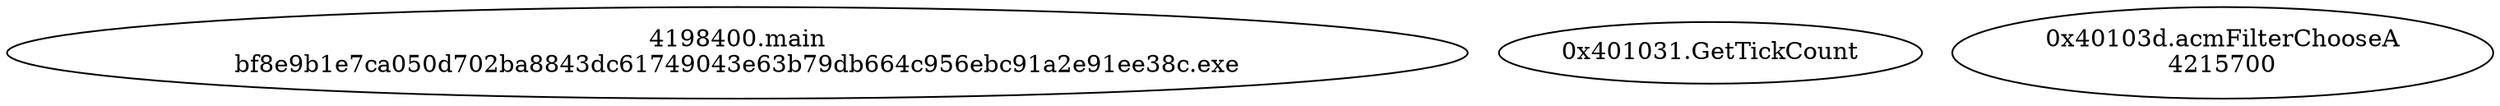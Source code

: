 // Global SCDG with merge call
digraph {
	0 [label="4198400.main
bf8e9b1e7ca050d702ba8843dc61749043e63b79db664c956ebc91a2e91ee38c.exe"]
	1 [label="0x401031.GetTickCount
"]
	2 [label="0x40103d.acmFilterChooseA
4215700"]
}
